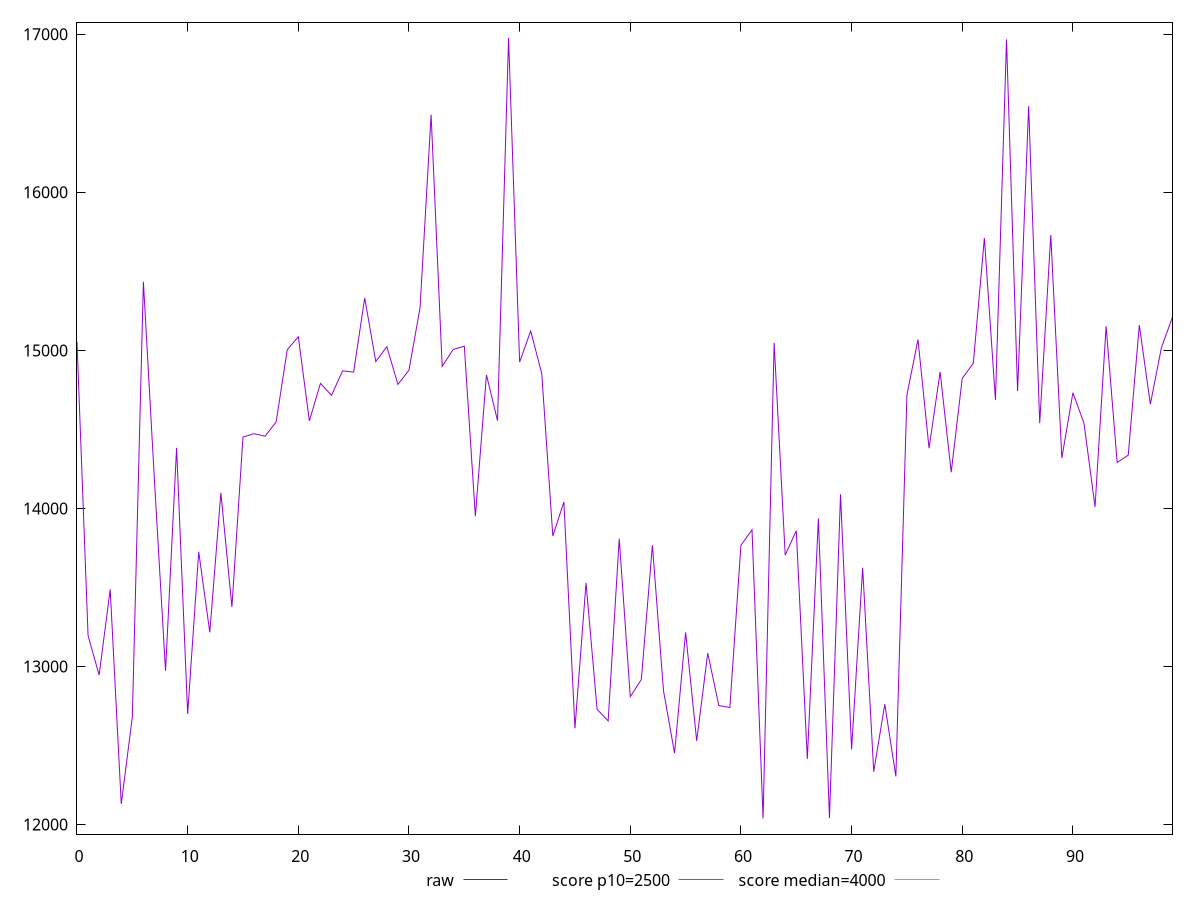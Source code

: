 reset

$raw <<EOF
0 15053.742499999998
1 13195.956
2 12945.763000000003
3 13487.918999999998
4 12130.526
5 12681.467999999997
6 15434.142499999996
7 14175.483499999998
8 12972.696499999998
9 14382.992999999999
10 12699.889500000001
11 13725.7565
12 13216.069
13 14098.881
14 13376.4565
15 14451.884000000004
16 14472.751999999999
17 14457.193499999998
18 14547.709000000003
19 15004.296000000004
20 15086.464999999997
21 14553.854
22 14791.129
23 14715.445000000002
24 14870.660500000002
25 14862.614
26 15332.001999999997
27 14929.751
28 15023.400999999998
29 14784.486999999997
30 14874.626000000002
31 15269.559000000001
32 16490.592
33 14898.509000000002
34 15006.1045
35 15026.658500000005
36 13951.262499999997
37 14845.382500000002
38 14555.811000000002
39 16976.718999999997
40 14925.875000000002
41 15122.931999999997
42 14852.8875
43 13826.125000000004
44 14041.027999999998
45 12609.082999999999
46 13529.039
47 12729.286499999998
48 12656.016499999998
49 13808.258000000002
50 12809.201999999997
51 12918.166999999998
52 13767.697499999998
53 12847.8535
54 12451.666000000001
55 13216.0285
56 12529.605
57 13084.816000000003
58 12753.285
59 12740.733
60 13767.047999999999
61 13864.755500000001
62 12038.505500000001
63 15047.608
64 13704.901500000004
65 13859.132
66 12415.879
67 13935.873
68 12042.198
69 14090.172
70 12475.770999999999
71 13624.8965
72 12334.781000000003
73 12762.338
74 12304.824999999999
75 14717.923000000003
76 15068.787500000002
77 14381.074000000002
78 14864.039499999999
79 14228.852999999996
80 14823.346000000001
81 14918.589500000002
82 15710.640000000003
83 14687.273000000001
84 16967.254
85 14742.164999999999
86 16544.929
87 14539.605
88 15730.177
89 14318.826499999996
90 14732.158
91 14539.489500000001
92 14010.157
93 15152.914999999999
94 14291.241
95 14337.035
96 15160.235499999999
97 14659.0615
98 15017.468999999997
99 15210.571499999998
EOF

set key outside below
set xrange [0:99]
set yrange [11939.741230000001:17075.483269999997]
set trange [11939.741230000001:17075.483269999997]
set terminal svg size 640, 500 enhanced background rgb 'white'
set output "reprap/largest-contentful-paint/samples/pages+cached+noexternal+nomedia+nocss/raw/values.svg"

plot $raw title "raw" with line, \
     2500 title "score p10=2500", \
     4000 title "score median=4000"

reset
